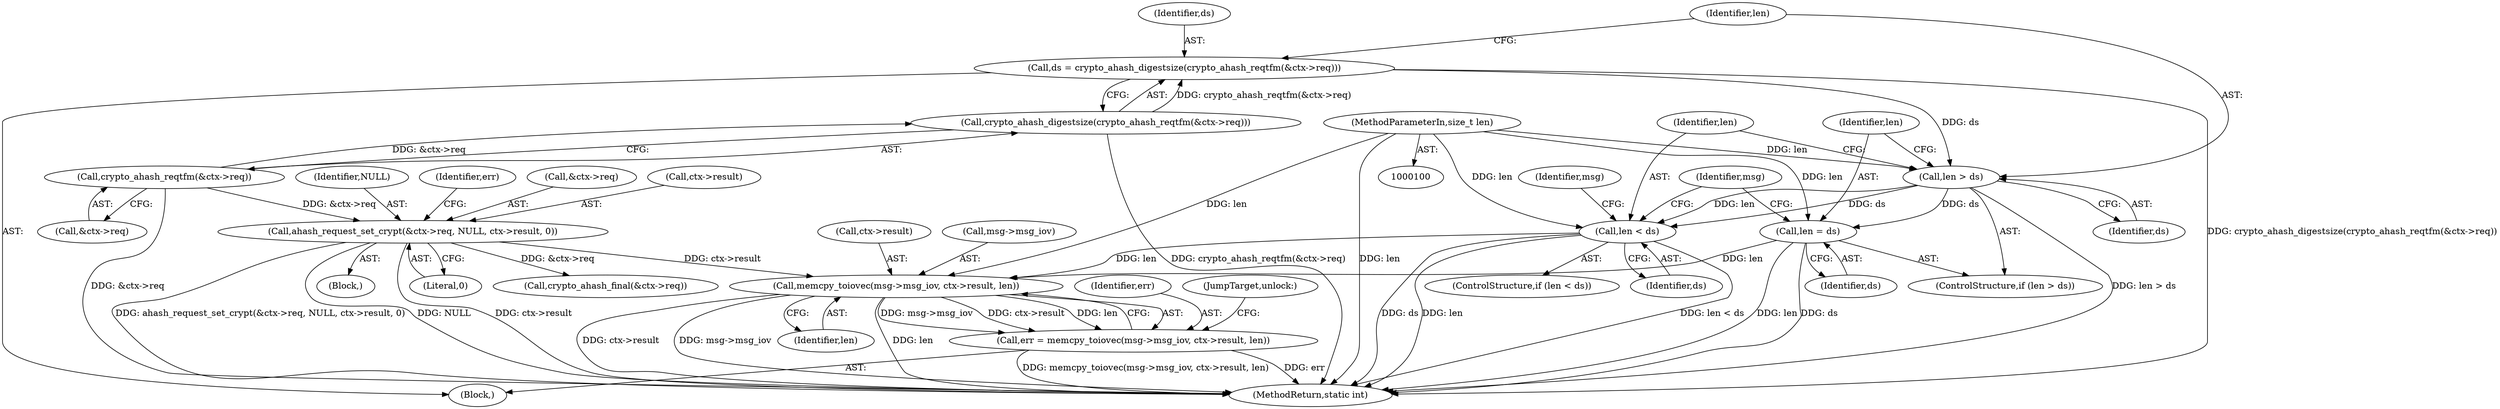 digraph "0_linux_72a763d805a48ac8c0bf48fdb510e84c12de51fe@API" {
"1000195" [label="(Call,memcpy_toiovec(msg->msg_iov, ctx->result, len))"];
"1000168" [label="(Call,ahash_request_set_crypt(&ctx->req, NULL, ctx->result, 0))"];
"1000128" [label="(Call,crypto_ahash_reqtfm(&ctx->req))"];
"1000138" [label="(Call,len = ds)"];
"1000135" [label="(Call,len > ds)"];
"1000104" [label="(MethodParameterIn,size_t len)"];
"1000125" [label="(Call,ds = crypto_ahash_digestsize(crypto_ahash_reqtfm(&ctx->req)))"];
"1000127" [label="(Call,crypto_ahash_digestsize(crypto_ahash_reqtfm(&ctx->req)))"];
"1000143" [label="(Call,len < ds)"];
"1000193" [label="(Call,err = memcpy_toiovec(msg->msg_iov, ctx->result, len))"];
"1000137" [label="(Identifier,ds)"];
"1000126" [label="(Identifier,ds)"];
"1000162" [label="(Block,)"];
"1000153" [label="(Identifier,msg)"];
"1000193" [label="(Call,err = memcpy_toiovec(msg->msg_iov, ctx->result, len))"];
"1000202" [label="(Identifier,len)"];
"1000129" [label="(Call,&ctx->req)"];
"1000127" [label="(Call,crypto_ahash_digestsize(crypto_ahash_reqtfm(&ctx->req)))"];
"1000144" [label="(Identifier,len)"];
"1000177" [label="(Literal,0)"];
"1000195" [label="(Call,memcpy_toiovec(msg->msg_iov, ctx->result, len))"];
"1000194" [label="(Identifier,err)"];
"1000139" [label="(Identifier,len)"];
"1000125" [label="(Call,ds = crypto_ahash_digestsize(crypto_ahash_reqtfm(&ctx->req)))"];
"1000143" [label="(Call,len < ds)"];
"1000136" [label="(Identifier,len)"];
"1000168" [label="(Call,ahash_request_set_crypt(&ctx->req, NULL, ctx->result, 0))"];
"1000104" [label="(MethodParameterIn,size_t len)"];
"1000148" [label="(Identifier,msg)"];
"1000106" [label="(Block,)"];
"1000128" [label="(Call,crypto_ahash_reqtfm(&ctx->req))"];
"1000173" [label="(Identifier,NULL)"];
"1000138" [label="(Call,len = ds)"];
"1000179" [label="(Identifier,err)"];
"1000199" [label="(Call,ctx->result)"];
"1000134" [label="(ControlStructure,if (len > ds))"];
"1000169" [label="(Call,&ctx->req)"];
"1000140" [label="(Identifier,ds)"];
"1000145" [label="(Identifier,ds)"];
"1000142" [label="(ControlStructure,if (len < ds))"];
"1000135" [label="(Call,len > ds)"];
"1000203" [label="(JumpTarget,unlock:)"];
"1000196" [label="(Call,msg->msg_iov)"];
"1000181" [label="(Call,crypto_ahash_final(&ctx->req))"];
"1000207" [label="(MethodReturn,static int)"];
"1000174" [label="(Call,ctx->result)"];
"1000195" -> "1000193"  [label="AST: "];
"1000195" -> "1000202"  [label="CFG: "];
"1000196" -> "1000195"  [label="AST: "];
"1000199" -> "1000195"  [label="AST: "];
"1000202" -> "1000195"  [label="AST: "];
"1000193" -> "1000195"  [label="CFG: "];
"1000195" -> "1000207"  [label="DDG: ctx->result"];
"1000195" -> "1000207"  [label="DDG: msg->msg_iov"];
"1000195" -> "1000207"  [label="DDG: len"];
"1000195" -> "1000193"  [label="DDG: msg->msg_iov"];
"1000195" -> "1000193"  [label="DDG: ctx->result"];
"1000195" -> "1000193"  [label="DDG: len"];
"1000168" -> "1000195"  [label="DDG: ctx->result"];
"1000138" -> "1000195"  [label="DDG: len"];
"1000143" -> "1000195"  [label="DDG: len"];
"1000104" -> "1000195"  [label="DDG: len"];
"1000168" -> "1000162"  [label="AST: "];
"1000168" -> "1000177"  [label="CFG: "];
"1000169" -> "1000168"  [label="AST: "];
"1000173" -> "1000168"  [label="AST: "];
"1000174" -> "1000168"  [label="AST: "];
"1000177" -> "1000168"  [label="AST: "];
"1000179" -> "1000168"  [label="CFG: "];
"1000168" -> "1000207"  [label="DDG: ctx->result"];
"1000168" -> "1000207"  [label="DDG: ahash_request_set_crypt(&ctx->req, NULL, ctx->result, 0)"];
"1000168" -> "1000207"  [label="DDG: NULL"];
"1000128" -> "1000168"  [label="DDG: &ctx->req"];
"1000168" -> "1000181"  [label="DDG: &ctx->req"];
"1000128" -> "1000127"  [label="AST: "];
"1000128" -> "1000129"  [label="CFG: "];
"1000129" -> "1000128"  [label="AST: "];
"1000127" -> "1000128"  [label="CFG: "];
"1000128" -> "1000207"  [label="DDG: &ctx->req"];
"1000128" -> "1000127"  [label="DDG: &ctx->req"];
"1000138" -> "1000134"  [label="AST: "];
"1000138" -> "1000140"  [label="CFG: "];
"1000139" -> "1000138"  [label="AST: "];
"1000140" -> "1000138"  [label="AST: "];
"1000153" -> "1000138"  [label="CFG: "];
"1000138" -> "1000207"  [label="DDG: len"];
"1000138" -> "1000207"  [label="DDG: ds"];
"1000135" -> "1000138"  [label="DDG: ds"];
"1000104" -> "1000138"  [label="DDG: len"];
"1000135" -> "1000134"  [label="AST: "];
"1000135" -> "1000137"  [label="CFG: "];
"1000136" -> "1000135"  [label="AST: "];
"1000137" -> "1000135"  [label="AST: "];
"1000139" -> "1000135"  [label="CFG: "];
"1000144" -> "1000135"  [label="CFG: "];
"1000135" -> "1000207"  [label="DDG: len > ds"];
"1000104" -> "1000135"  [label="DDG: len"];
"1000125" -> "1000135"  [label="DDG: ds"];
"1000135" -> "1000143"  [label="DDG: len"];
"1000135" -> "1000143"  [label="DDG: ds"];
"1000104" -> "1000100"  [label="AST: "];
"1000104" -> "1000207"  [label="DDG: len"];
"1000104" -> "1000143"  [label="DDG: len"];
"1000125" -> "1000106"  [label="AST: "];
"1000125" -> "1000127"  [label="CFG: "];
"1000126" -> "1000125"  [label="AST: "];
"1000127" -> "1000125"  [label="AST: "];
"1000136" -> "1000125"  [label="CFG: "];
"1000125" -> "1000207"  [label="DDG: crypto_ahash_digestsize(crypto_ahash_reqtfm(&ctx->req))"];
"1000127" -> "1000125"  [label="DDG: crypto_ahash_reqtfm(&ctx->req)"];
"1000127" -> "1000207"  [label="DDG: crypto_ahash_reqtfm(&ctx->req)"];
"1000143" -> "1000142"  [label="AST: "];
"1000143" -> "1000145"  [label="CFG: "];
"1000144" -> "1000143"  [label="AST: "];
"1000145" -> "1000143"  [label="AST: "];
"1000148" -> "1000143"  [label="CFG: "];
"1000153" -> "1000143"  [label="CFG: "];
"1000143" -> "1000207"  [label="DDG: len"];
"1000143" -> "1000207"  [label="DDG: len < ds"];
"1000143" -> "1000207"  [label="DDG: ds"];
"1000193" -> "1000106"  [label="AST: "];
"1000194" -> "1000193"  [label="AST: "];
"1000203" -> "1000193"  [label="CFG: "];
"1000193" -> "1000207"  [label="DDG: err"];
"1000193" -> "1000207"  [label="DDG: memcpy_toiovec(msg->msg_iov, ctx->result, len)"];
}
